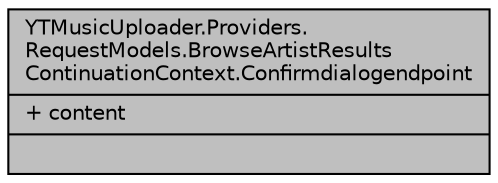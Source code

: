 digraph "YTMusicUploader.Providers.RequestModels.BrowseArtistResultsContinuationContext.Confirmdialogendpoint"
{
 // LATEX_PDF_SIZE
  edge [fontname="Helvetica",fontsize="10",labelfontname="Helvetica",labelfontsize="10"];
  node [fontname="Helvetica",fontsize="10",shape=record];
  Node1 [label="{YTMusicUploader.Providers.\lRequestModels.BrowseArtistResults\lContinuationContext.Confirmdialogendpoint\n|+ content\l|}",height=0.2,width=0.4,color="black", fillcolor="grey75", style="filled", fontcolor="black",tooltip=" "];
}
